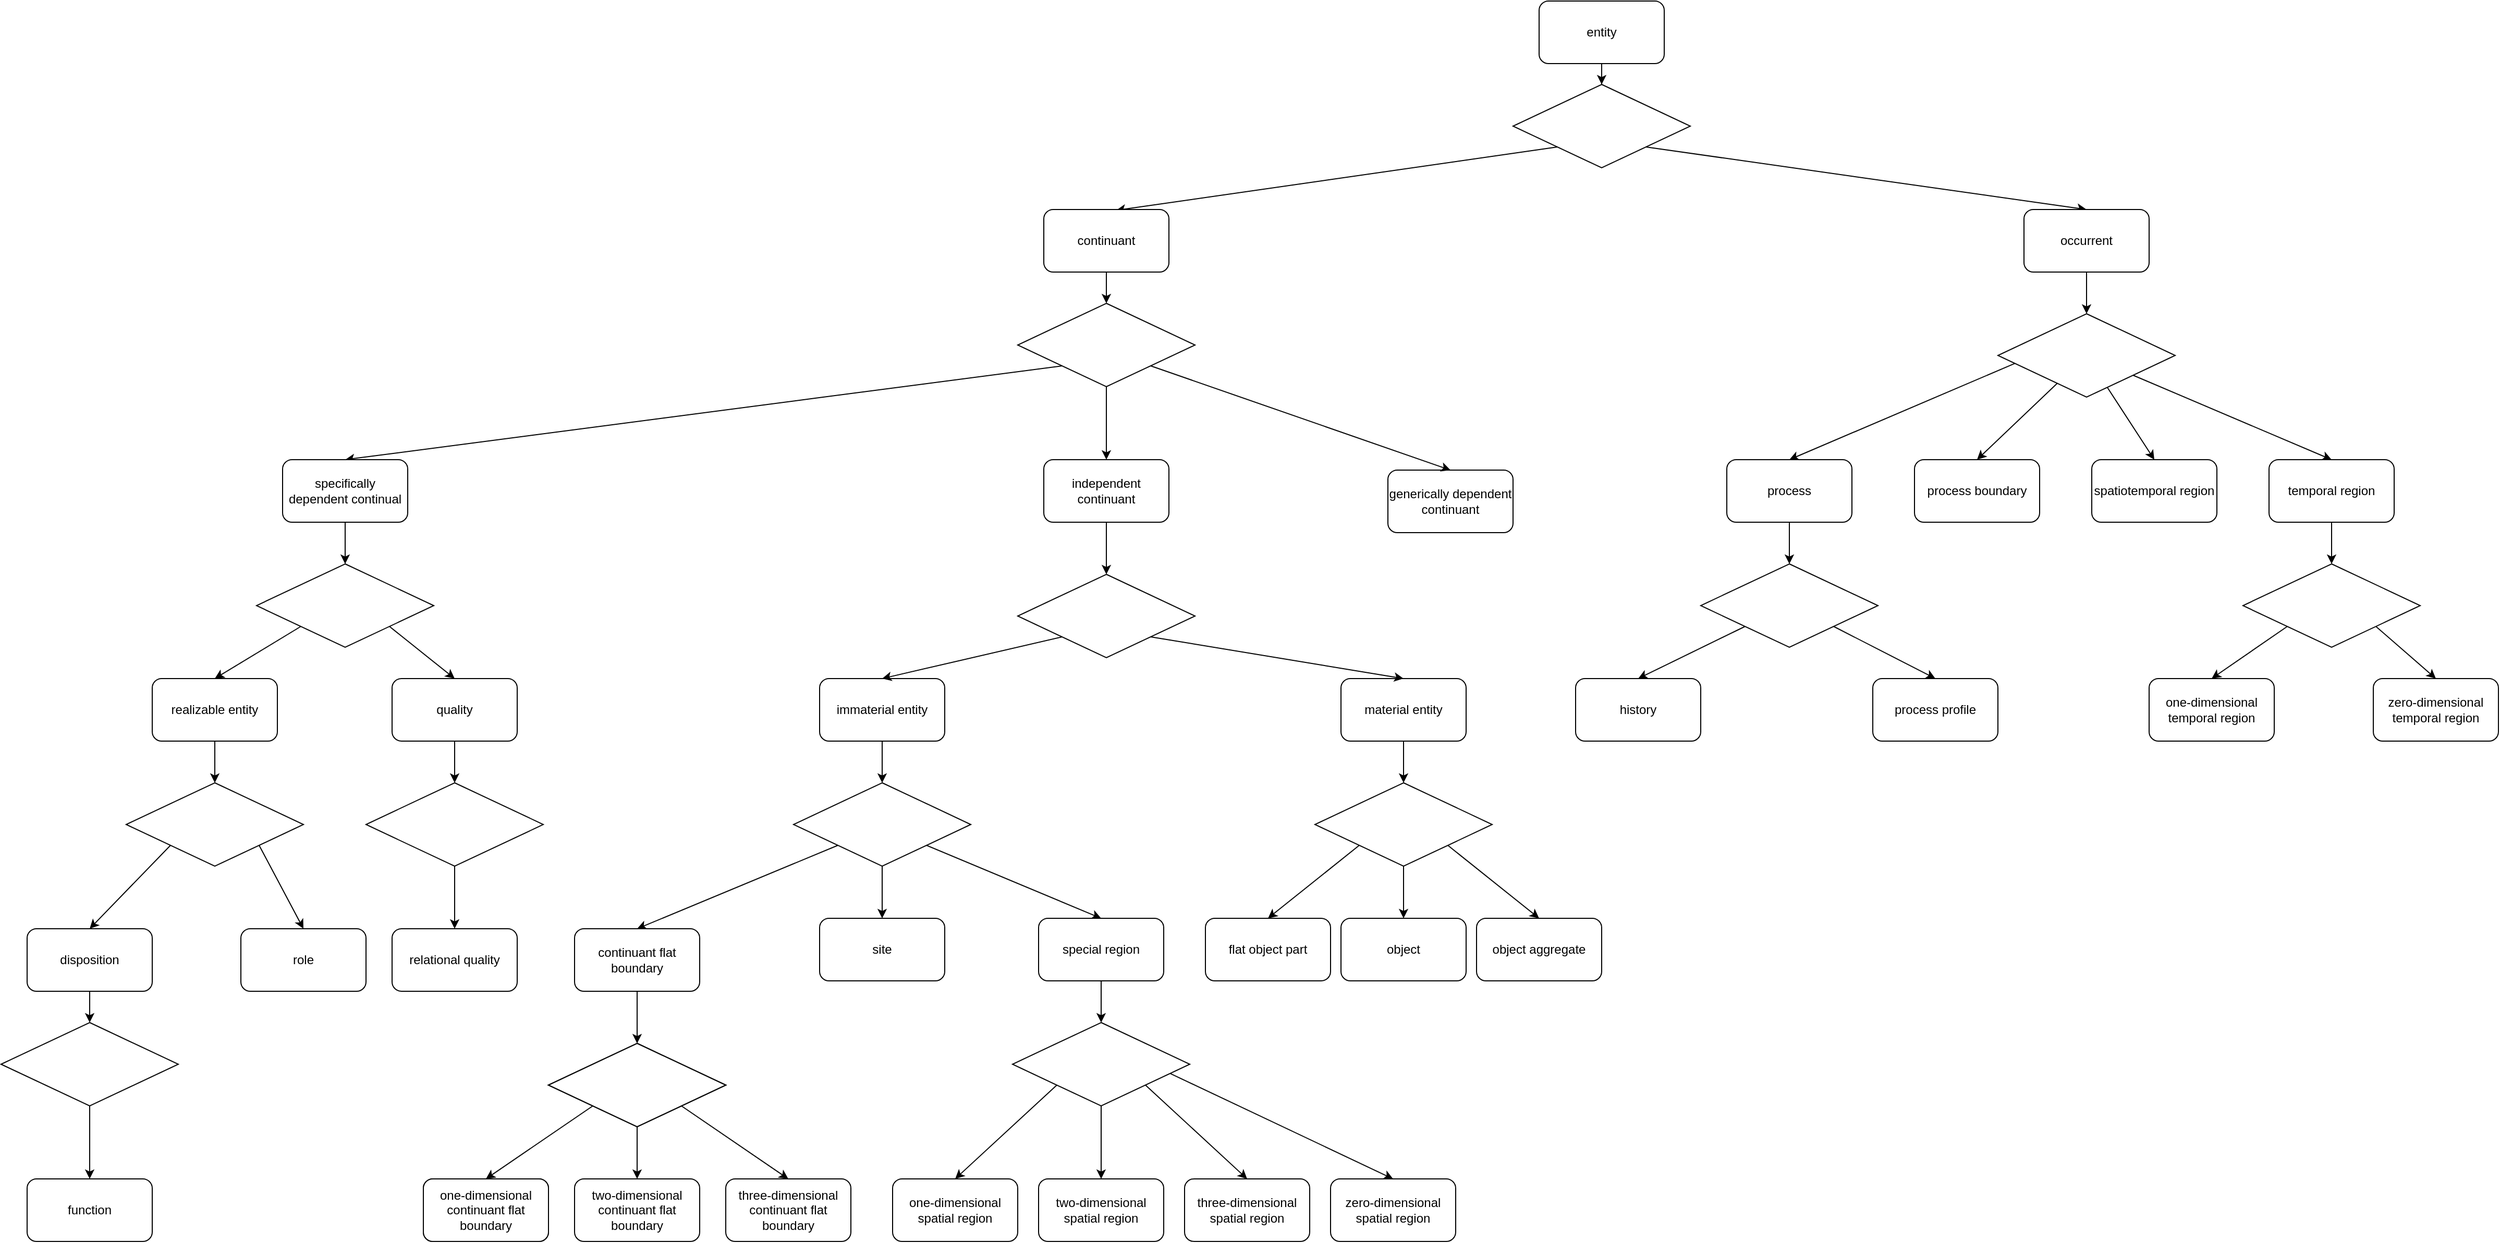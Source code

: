<mxfile version="14.6.1" type="device"><diagram id="ZpSXVwY4Fpyx30kcCnn2" name="Page-1"><mxGraphModel dx="2636" dy="783" grid="1" gridSize="10" guides="1" tooltips="1" connect="1" arrows="1" fold="1" page="1" pageScale="1" pageWidth="850" pageHeight="1100" math="0" shadow="0"><root><mxCell id="0"/><mxCell id="1" parent="0"/><mxCell id="7tf9QUAhqpp5ZMHyf5yW-3" style="edgeStyle=orthogonalEdgeStyle;rounded=0;orthogonalLoop=1;jettySize=auto;html=1;exitX=0.5;exitY=1;exitDx=0;exitDy=0;" edge="1" parent="1" source="7tf9QUAhqpp5ZMHyf5yW-1" target="7tf9QUAhqpp5ZMHyf5yW-2"><mxGeometry relative="1" as="geometry"/></mxCell><mxCell id="7tf9QUAhqpp5ZMHyf5yW-1" value="entity" style="rounded=1;whiteSpace=wrap;html=1;" vertex="1" parent="1"><mxGeometry x="770" y="20" width="120" height="60" as="geometry"/></mxCell><mxCell id="7tf9QUAhqpp5ZMHyf5yW-6" style="rounded=0;orthogonalLoop=1;jettySize=auto;html=1;exitX=0;exitY=1;exitDx=0;exitDy=0;entryX=0.578;entryY=0.013;entryDx=0;entryDy=0;entryPerimeter=0;" edge="1" parent="1" source="7tf9QUAhqpp5ZMHyf5yW-2" target="7tf9QUAhqpp5ZMHyf5yW-4"><mxGeometry relative="1" as="geometry"/></mxCell><mxCell id="7tf9QUAhqpp5ZMHyf5yW-7" style="rounded=0;orthogonalLoop=1;jettySize=auto;html=1;exitX=1;exitY=1;exitDx=0;exitDy=0;entryX=0.5;entryY=0;entryDx=0;entryDy=0;" edge="1" parent="1" source="7tf9QUAhqpp5ZMHyf5yW-2" target="7tf9QUAhqpp5ZMHyf5yW-5"><mxGeometry relative="1" as="geometry"/></mxCell><mxCell id="7tf9QUAhqpp5ZMHyf5yW-2" value="" style="rhombus;whiteSpace=wrap;html=1;" vertex="1" parent="1"><mxGeometry x="745" y="100" width="170" height="80" as="geometry"/></mxCell><mxCell id="7tf9QUAhqpp5ZMHyf5yW-10" style="edgeStyle=none;rounded=0;orthogonalLoop=1;jettySize=auto;html=1;exitX=0.5;exitY=1;exitDx=0;exitDy=0;entryX=0.5;entryY=0;entryDx=0;entryDy=0;" edge="1" parent="1" source="7tf9QUAhqpp5ZMHyf5yW-4" target="7tf9QUAhqpp5ZMHyf5yW-9"><mxGeometry relative="1" as="geometry"/></mxCell><mxCell id="7tf9QUAhqpp5ZMHyf5yW-4" value="continuant" style="rounded=1;whiteSpace=wrap;html=1;" vertex="1" parent="1"><mxGeometry x="295" y="220" width="120" height="60" as="geometry"/></mxCell><mxCell id="7tf9QUAhqpp5ZMHyf5yW-12" style="edgeStyle=none;rounded=0;orthogonalLoop=1;jettySize=auto;html=1;exitX=0.5;exitY=1;exitDx=0;exitDy=0;" edge="1" parent="1" source="7tf9QUAhqpp5ZMHyf5yW-5" target="7tf9QUAhqpp5ZMHyf5yW-11"><mxGeometry relative="1" as="geometry"/></mxCell><mxCell id="7tf9QUAhqpp5ZMHyf5yW-5" value="occurrent" style="rounded=1;whiteSpace=wrap;html=1;" vertex="1" parent="1"><mxGeometry x="1235" y="220" width="120" height="60" as="geometry"/></mxCell><mxCell id="7tf9QUAhqpp5ZMHyf5yW-8" value="generically dependent continuant" style="rounded=1;whiteSpace=wrap;html=1;" vertex="1" parent="1"><mxGeometry x="625" y="470" width="120" height="60" as="geometry"/></mxCell><mxCell id="7tf9QUAhqpp5ZMHyf5yW-15" style="edgeStyle=none;rounded=0;orthogonalLoop=1;jettySize=auto;html=1;exitX=1;exitY=1;exitDx=0;exitDy=0;entryX=0.5;entryY=0;entryDx=0;entryDy=0;" edge="1" parent="1" source="7tf9QUAhqpp5ZMHyf5yW-9" target="7tf9QUAhqpp5ZMHyf5yW-8"><mxGeometry relative="1" as="geometry"/></mxCell><mxCell id="7tf9QUAhqpp5ZMHyf5yW-16" style="edgeStyle=none;rounded=0;orthogonalLoop=1;jettySize=auto;html=1;exitX=0.5;exitY=1;exitDx=0;exitDy=0;entryX=0.5;entryY=0;entryDx=0;entryDy=0;" edge="1" parent="1" source="7tf9QUAhqpp5ZMHyf5yW-9" target="7tf9QUAhqpp5ZMHyf5yW-13"><mxGeometry relative="1" as="geometry"/></mxCell><mxCell id="7tf9QUAhqpp5ZMHyf5yW-17" style="edgeStyle=none;rounded=0;orthogonalLoop=1;jettySize=auto;html=1;entryX=0.5;entryY=0;entryDx=0;entryDy=0;exitX=0;exitY=1;exitDx=0;exitDy=0;" edge="1" parent="1" source="7tf9QUAhqpp5ZMHyf5yW-9" target="7tf9QUAhqpp5ZMHyf5yW-14"><mxGeometry relative="1" as="geometry"><mxPoint x="90" y="400" as="sourcePoint"/></mxGeometry></mxCell><mxCell id="7tf9QUAhqpp5ZMHyf5yW-9" value="" style="rhombus;whiteSpace=wrap;html=1;" vertex="1" parent="1"><mxGeometry x="270" y="310" width="170" height="80" as="geometry"/></mxCell><mxCell id="7tf9QUAhqpp5ZMHyf5yW-90" style="edgeStyle=none;rounded=0;orthogonalLoop=1;jettySize=auto;html=1;entryX=0.5;entryY=0;entryDx=0;entryDy=0;exitX=0.102;exitY=0.59;exitDx=0;exitDy=0;exitPerimeter=0;" edge="1" parent="1" source="7tf9QUAhqpp5ZMHyf5yW-11" target="7tf9QUAhqpp5ZMHyf5yW-86"><mxGeometry relative="1" as="geometry"><mxPoint x="1226" y="370" as="sourcePoint"/></mxGeometry></mxCell><mxCell id="7tf9QUAhqpp5ZMHyf5yW-91" style="edgeStyle=none;rounded=0;orthogonalLoop=1;jettySize=auto;html=1;entryX=0.5;entryY=0;entryDx=0;entryDy=0;" edge="1" parent="1" source="7tf9QUAhqpp5ZMHyf5yW-11" target="7tf9QUAhqpp5ZMHyf5yW-87"><mxGeometry relative="1" as="geometry"/></mxCell><mxCell id="7tf9QUAhqpp5ZMHyf5yW-92" style="edgeStyle=none;rounded=0;orthogonalLoop=1;jettySize=auto;html=1;entryX=0.5;entryY=0;entryDx=0;entryDy=0;" edge="1" parent="1" source="7tf9QUAhqpp5ZMHyf5yW-11" target="7tf9QUAhqpp5ZMHyf5yW-88"><mxGeometry relative="1" as="geometry"/></mxCell><mxCell id="7tf9QUAhqpp5ZMHyf5yW-93" style="edgeStyle=none;rounded=0;orthogonalLoop=1;jettySize=auto;html=1;entryX=0.5;entryY=0;entryDx=0;entryDy=0;" edge="1" parent="1" source="7tf9QUAhqpp5ZMHyf5yW-11" target="7tf9QUAhqpp5ZMHyf5yW-89"><mxGeometry relative="1" as="geometry"/></mxCell><mxCell id="7tf9QUAhqpp5ZMHyf5yW-11" value="" style="rhombus;whiteSpace=wrap;html=1;" vertex="1" parent="1"><mxGeometry x="1210" y="320" width="170" height="80" as="geometry"/></mxCell><mxCell id="7tf9QUAhqpp5ZMHyf5yW-21" style="edgeStyle=none;rounded=0;orthogonalLoop=1;jettySize=auto;html=1;exitX=0.5;exitY=1;exitDx=0;exitDy=0;entryX=0.5;entryY=0;entryDx=0;entryDy=0;" edge="1" parent="1" source="7tf9QUAhqpp5ZMHyf5yW-13" target="7tf9QUAhqpp5ZMHyf5yW-20"><mxGeometry relative="1" as="geometry"/></mxCell><mxCell id="7tf9QUAhqpp5ZMHyf5yW-13" value="independent continuant" style="rounded=1;whiteSpace=wrap;html=1;" vertex="1" parent="1"><mxGeometry x="295" y="460" width="120" height="60" as="geometry"/></mxCell><mxCell id="7tf9QUAhqpp5ZMHyf5yW-25" style="edgeStyle=none;rounded=0;orthogonalLoop=1;jettySize=auto;html=1;exitX=0.5;exitY=1;exitDx=0;exitDy=0;entryX=0.5;entryY=0;entryDx=0;entryDy=0;" edge="1" parent="1" source="7tf9QUAhqpp5ZMHyf5yW-14" target="7tf9QUAhqpp5ZMHyf5yW-24"><mxGeometry relative="1" as="geometry"/></mxCell><mxCell id="7tf9QUAhqpp5ZMHyf5yW-14" value="specifically dependent continual" style="rounded=1;whiteSpace=wrap;html=1;" vertex="1" parent="1"><mxGeometry x="-435" y="460" width="120" height="60" as="geometry"/></mxCell><mxCell id="7tf9QUAhqpp5ZMHyf5yW-31" style="edgeStyle=none;rounded=0;orthogonalLoop=1;jettySize=auto;html=1;exitX=0.5;exitY=1;exitDx=0;exitDy=0;entryX=0.5;entryY=0;entryDx=0;entryDy=0;" edge="1" parent="1" source="7tf9QUAhqpp5ZMHyf5yW-18" target="7tf9QUAhqpp5ZMHyf5yW-30"><mxGeometry relative="1" as="geometry"/></mxCell><mxCell id="7tf9QUAhqpp5ZMHyf5yW-18" value="immaterial entity" style="rounded=1;whiteSpace=wrap;html=1;" vertex="1" parent="1"><mxGeometry x="80" y="670" width="120" height="60" as="geometry"/></mxCell><mxCell id="7tf9QUAhqpp5ZMHyf5yW-57" style="edgeStyle=none;rounded=0;orthogonalLoop=1;jettySize=auto;html=1;exitX=0.5;exitY=1;exitDx=0;exitDy=0;entryX=0.5;entryY=0;entryDx=0;entryDy=0;" edge="1" parent="1" source="7tf9QUAhqpp5ZMHyf5yW-19" target="7tf9QUAhqpp5ZMHyf5yW-56"><mxGeometry relative="1" as="geometry"/></mxCell><mxCell id="7tf9QUAhqpp5ZMHyf5yW-19" value="material entity" style="rounded=1;whiteSpace=wrap;html=1;" vertex="1" parent="1"><mxGeometry x="580" y="670" width="120" height="60" as="geometry"/></mxCell><mxCell id="7tf9QUAhqpp5ZMHyf5yW-22" style="edgeStyle=none;rounded=0;orthogonalLoop=1;jettySize=auto;html=1;exitX=0;exitY=1;exitDx=0;exitDy=0;entryX=0.5;entryY=0;entryDx=0;entryDy=0;" edge="1" parent="1" source="7tf9QUAhqpp5ZMHyf5yW-20" target="7tf9QUAhqpp5ZMHyf5yW-18"><mxGeometry relative="1" as="geometry"/></mxCell><mxCell id="7tf9QUAhqpp5ZMHyf5yW-23" style="edgeStyle=none;rounded=0;orthogonalLoop=1;jettySize=auto;html=1;exitX=1;exitY=1;exitDx=0;exitDy=0;entryX=0.5;entryY=0;entryDx=0;entryDy=0;" edge="1" parent="1" source="7tf9QUAhqpp5ZMHyf5yW-20" target="7tf9QUAhqpp5ZMHyf5yW-19"><mxGeometry relative="1" as="geometry"/></mxCell><mxCell id="7tf9QUAhqpp5ZMHyf5yW-20" value="" style="rhombus;whiteSpace=wrap;html=1;" vertex="1" parent="1"><mxGeometry x="270" y="570" width="170" height="80" as="geometry"/></mxCell><mxCell id="7tf9QUAhqpp5ZMHyf5yW-28" style="edgeStyle=none;rounded=0;orthogonalLoop=1;jettySize=auto;html=1;exitX=0;exitY=1;exitDx=0;exitDy=0;entryX=0.5;entryY=0;entryDx=0;entryDy=0;" edge="1" parent="1" source="7tf9QUAhqpp5ZMHyf5yW-24" target="7tf9QUAhqpp5ZMHyf5yW-26"><mxGeometry relative="1" as="geometry"/></mxCell><mxCell id="7tf9QUAhqpp5ZMHyf5yW-29" style="edgeStyle=none;rounded=0;orthogonalLoop=1;jettySize=auto;html=1;exitX=1;exitY=1;exitDx=0;exitDy=0;entryX=0.5;entryY=0;entryDx=0;entryDy=0;" edge="1" parent="1" source="7tf9QUAhqpp5ZMHyf5yW-24" target="7tf9QUAhqpp5ZMHyf5yW-27"><mxGeometry relative="1" as="geometry"/></mxCell><mxCell id="7tf9QUAhqpp5ZMHyf5yW-24" value="" style="rhombus;whiteSpace=wrap;html=1;" vertex="1" parent="1"><mxGeometry x="-460" y="560" width="170" height="80" as="geometry"/></mxCell><mxCell id="7tf9QUAhqpp5ZMHyf5yW-77" style="edgeStyle=none;rounded=0;orthogonalLoop=1;jettySize=auto;html=1;exitX=0.5;exitY=1;exitDx=0;exitDy=0;entryX=0.5;entryY=0;entryDx=0;entryDy=0;" edge="1" parent="1" source="7tf9QUAhqpp5ZMHyf5yW-26" target="7tf9QUAhqpp5ZMHyf5yW-76"><mxGeometry relative="1" as="geometry"/></mxCell><mxCell id="7tf9QUAhqpp5ZMHyf5yW-26" value="realizable entity" style="rounded=1;whiteSpace=wrap;html=1;" vertex="1" parent="1"><mxGeometry x="-560" y="670" width="120" height="60" as="geometry"/></mxCell><mxCell id="7tf9QUAhqpp5ZMHyf5yW-73" style="edgeStyle=none;rounded=0;orthogonalLoop=1;jettySize=auto;html=1;exitX=0.5;exitY=1;exitDx=0;exitDy=0;" edge="1" parent="1" source="7tf9QUAhqpp5ZMHyf5yW-27" target="7tf9QUAhqpp5ZMHyf5yW-72"><mxGeometry relative="1" as="geometry"/></mxCell><mxCell id="7tf9QUAhqpp5ZMHyf5yW-27" value="quality" style="rounded=1;whiteSpace=wrap;html=1;" vertex="1" parent="1"><mxGeometry x="-330" y="670" width="120" height="60" as="geometry"/></mxCell><mxCell id="7tf9QUAhqpp5ZMHyf5yW-35" style="edgeStyle=none;rounded=0;orthogonalLoop=1;jettySize=auto;html=1;exitX=0;exitY=1;exitDx=0;exitDy=0;entryX=0.5;entryY=0;entryDx=0;entryDy=0;" edge="1" parent="1" source="7tf9QUAhqpp5ZMHyf5yW-30" target="7tf9QUAhqpp5ZMHyf5yW-32"><mxGeometry relative="1" as="geometry"/></mxCell><mxCell id="7tf9QUAhqpp5ZMHyf5yW-36" style="edgeStyle=none;rounded=0;orthogonalLoop=1;jettySize=auto;html=1;exitX=0.5;exitY=1;exitDx=0;exitDy=0;entryX=0.5;entryY=0;entryDx=0;entryDy=0;" edge="1" parent="1" source="7tf9QUAhqpp5ZMHyf5yW-30" target="7tf9QUAhqpp5ZMHyf5yW-33"><mxGeometry relative="1" as="geometry"/></mxCell><mxCell id="7tf9QUAhqpp5ZMHyf5yW-37" style="edgeStyle=none;rounded=0;orthogonalLoop=1;jettySize=auto;html=1;exitX=1;exitY=1;exitDx=0;exitDy=0;entryX=0.5;entryY=0;entryDx=0;entryDy=0;" edge="1" parent="1" source="7tf9QUAhqpp5ZMHyf5yW-30" target="7tf9QUAhqpp5ZMHyf5yW-34"><mxGeometry relative="1" as="geometry"/></mxCell><mxCell id="7tf9QUAhqpp5ZMHyf5yW-30" value="" style="rhombus;whiteSpace=wrap;html=1;" vertex="1" parent="1"><mxGeometry x="55" y="770" width="170" height="80" as="geometry"/></mxCell><mxCell id="7tf9QUAhqpp5ZMHyf5yW-39" style="edgeStyle=none;rounded=0;orthogonalLoop=1;jettySize=auto;html=1;exitX=0.5;exitY=1;exitDx=0;exitDy=0;entryX=0.5;entryY=0;entryDx=0;entryDy=0;" edge="1" parent="1" source="7tf9QUAhqpp5ZMHyf5yW-32" target="7tf9QUAhqpp5ZMHyf5yW-38"><mxGeometry relative="1" as="geometry"/></mxCell><mxCell id="7tf9QUAhqpp5ZMHyf5yW-32" value="continuant flat boundary" style="rounded=1;whiteSpace=wrap;html=1;" vertex="1" parent="1"><mxGeometry x="-155" y="910" width="120" height="60" as="geometry"/></mxCell><mxCell id="7tf9QUAhqpp5ZMHyf5yW-33" value="site" style="rounded=1;whiteSpace=wrap;html=1;" vertex="1" parent="1"><mxGeometry x="80" y="900" width="120" height="60" as="geometry"/></mxCell><mxCell id="7tf9QUAhqpp5ZMHyf5yW-53" style="edgeStyle=none;rounded=0;orthogonalLoop=1;jettySize=auto;html=1;exitX=0.5;exitY=1;exitDx=0;exitDy=0;entryX=0.5;entryY=0;entryDx=0;entryDy=0;" edge="1" parent="1" source="7tf9QUAhqpp5ZMHyf5yW-34" target="7tf9QUAhqpp5ZMHyf5yW-49"><mxGeometry relative="1" as="geometry"/></mxCell><mxCell id="7tf9QUAhqpp5ZMHyf5yW-34" value="special region" style="rounded=1;whiteSpace=wrap;html=1;" vertex="1" parent="1"><mxGeometry x="290" y="900" width="120" height="60" as="geometry"/></mxCell><mxCell id="7tf9QUAhqpp5ZMHyf5yW-43" style="edgeStyle=none;rounded=0;orthogonalLoop=1;jettySize=auto;html=1;exitX=0;exitY=1;exitDx=0;exitDy=0;entryX=0.5;entryY=0;entryDx=0;entryDy=0;" edge="1" parent="1" source="7tf9QUAhqpp5ZMHyf5yW-38" target="7tf9QUAhqpp5ZMHyf5yW-40"><mxGeometry relative="1" as="geometry"/></mxCell><mxCell id="7tf9QUAhqpp5ZMHyf5yW-44" style="edgeStyle=none;rounded=0;orthogonalLoop=1;jettySize=auto;html=1;exitX=0.5;exitY=1;exitDx=0;exitDy=0;entryX=0.5;entryY=0;entryDx=0;entryDy=0;" edge="1" parent="1" source="7tf9QUAhqpp5ZMHyf5yW-38" target="7tf9QUAhqpp5ZMHyf5yW-41"><mxGeometry relative="1" as="geometry"/></mxCell><mxCell id="7tf9QUAhqpp5ZMHyf5yW-45" style="edgeStyle=none;rounded=0;orthogonalLoop=1;jettySize=auto;html=1;exitX=1;exitY=1;exitDx=0;exitDy=0;entryX=0.5;entryY=0;entryDx=0;entryDy=0;" edge="1" parent="1" source="7tf9QUAhqpp5ZMHyf5yW-38" target="7tf9QUAhqpp5ZMHyf5yW-42"><mxGeometry relative="1" as="geometry"/></mxCell><mxCell id="7tf9QUAhqpp5ZMHyf5yW-38" value="" style="rhombus;whiteSpace=wrap;html=1;" vertex="1" parent="1"><mxGeometry x="-180" y="1020" width="170" height="80" as="geometry"/></mxCell><mxCell id="7tf9QUAhqpp5ZMHyf5yW-40" value="one-dimensional continuant flat boundary" style="rounded=1;whiteSpace=wrap;html=1;" vertex="1" parent="1"><mxGeometry x="-300" y="1150" width="120" height="60" as="geometry"/></mxCell><mxCell id="7tf9QUAhqpp5ZMHyf5yW-41" value="two-dimensional continuant flat boundary" style="rounded=1;whiteSpace=wrap;html=1;" vertex="1" parent="1"><mxGeometry x="-155" y="1150" width="120" height="60" as="geometry"/></mxCell><mxCell id="7tf9QUAhqpp5ZMHyf5yW-42" value="three-dimensional continuant flat boundary" style="rounded=1;whiteSpace=wrap;html=1;" vertex="1" parent="1"><mxGeometry x="-10" y="1150" width="120" height="60" as="geometry"/></mxCell><mxCell id="7tf9QUAhqpp5ZMHyf5yW-46" style="edgeStyle=none;rounded=0;orthogonalLoop=1;jettySize=auto;html=1;exitX=0;exitY=1;exitDx=0;exitDy=0;entryX=0.5;entryY=0;entryDx=0;entryDy=0;" edge="1" parent="1" source="7tf9QUAhqpp5ZMHyf5yW-49" target="7tf9QUAhqpp5ZMHyf5yW-50"><mxGeometry relative="1" as="geometry"/></mxCell><mxCell id="7tf9QUAhqpp5ZMHyf5yW-47" style="edgeStyle=none;rounded=0;orthogonalLoop=1;jettySize=auto;html=1;exitX=0.5;exitY=1;exitDx=0;exitDy=0;entryX=0.5;entryY=0;entryDx=0;entryDy=0;" edge="1" parent="1" source="7tf9QUAhqpp5ZMHyf5yW-49" target="7tf9QUAhqpp5ZMHyf5yW-51"><mxGeometry relative="1" as="geometry"/></mxCell><mxCell id="7tf9QUAhqpp5ZMHyf5yW-48" style="edgeStyle=none;rounded=0;orthogonalLoop=1;jettySize=auto;html=1;entryX=0.5;entryY=0;entryDx=0;entryDy=0;exitX=1;exitY=1;exitDx=0;exitDy=0;" edge="1" parent="1" source="7tf9QUAhqpp5ZMHyf5yW-49" target="7tf9QUAhqpp5ZMHyf5yW-52"><mxGeometry relative="1" as="geometry"><mxPoint x="435" y="1080" as="sourcePoint"/></mxGeometry></mxCell><mxCell id="7tf9QUAhqpp5ZMHyf5yW-55" style="edgeStyle=none;rounded=0;orthogonalLoop=1;jettySize=auto;html=1;exitX=0.884;exitY=0.605;exitDx=0;exitDy=0;entryX=0.5;entryY=0;entryDx=0;entryDy=0;exitPerimeter=0;" edge="1" parent="1" source="7tf9QUAhqpp5ZMHyf5yW-49" target="7tf9QUAhqpp5ZMHyf5yW-54"><mxGeometry relative="1" as="geometry"/></mxCell><mxCell id="7tf9QUAhqpp5ZMHyf5yW-49" value="" style="rhombus;whiteSpace=wrap;html=1;" vertex="1" parent="1"><mxGeometry x="265" y="1000" width="170" height="80" as="geometry"/></mxCell><mxCell id="7tf9QUAhqpp5ZMHyf5yW-50" value="one-dimensional spatial region" style="rounded=1;whiteSpace=wrap;html=1;" vertex="1" parent="1"><mxGeometry x="150" y="1150" width="120" height="60" as="geometry"/></mxCell><mxCell id="7tf9QUAhqpp5ZMHyf5yW-51" value="two-dimensional spatial region" style="rounded=1;whiteSpace=wrap;html=1;" vertex="1" parent="1"><mxGeometry x="290" y="1150" width="120" height="60" as="geometry"/></mxCell><mxCell id="7tf9QUAhqpp5ZMHyf5yW-52" value="three-dimensional spatial region" style="rounded=1;whiteSpace=wrap;html=1;" vertex="1" parent="1"><mxGeometry x="430" y="1150" width="120" height="60" as="geometry"/></mxCell><mxCell id="7tf9QUAhqpp5ZMHyf5yW-54" value="zero-dimensional spatial region" style="rounded=1;whiteSpace=wrap;html=1;" vertex="1" parent="1"><mxGeometry x="570" y="1150" width="120" height="60" as="geometry"/></mxCell><mxCell id="7tf9QUAhqpp5ZMHyf5yW-61" style="edgeStyle=none;rounded=0;orthogonalLoop=1;jettySize=auto;html=1;exitX=0.5;exitY=1;exitDx=0;exitDy=0;entryX=0.5;entryY=0;entryDx=0;entryDy=0;" edge="1" parent="1" source="7tf9QUAhqpp5ZMHyf5yW-56" target="7tf9QUAhqpp5ZMHyf5yW-59"><mxGeometry relative="1" as="geometry"/></mxCell><mxCell id="7tf9QUAhqpp5ZMHyf5yW-62" style="edgeStyle=none;rounded=0;orthogonalLoop=1;jettySize=auto;html=1;exitX=1;exitY=1;exitDx=0;exitDy=0;entryX=0.5;entryY=0;entryDx=0;entryDy=0;" edge="1" parent="1" source="7tf9QUAhqpp5ZMHyf5yW-56" target="7tf9QUAhqpp5ZMHyf5yW-60"><mxGeometry relative="1" as="geometry"/></mxCell><mxCell id="7tf9QUAhqpp5ZMHyf5yW-63" style="edgeStyle=none;rounded=0;orthogonalLoop=1;jettySize=auto;html=1;exitX=0;exitY=1;exitDx=0;exitDy=0;entryX=0.5;entryY=0;entryDx=0;entryDy=0;" edge="1" parent="1" source="7tf9QUAhqpp5ZMHyf5yW-56" target="7tf9QUAhqpp5ZMHyf5yW-58"><mxGeometry relative="1" as="geometry"/></mxCell><mxCell id="7tf9QUAhqpp5ZMHyf5yW-56" value="" style="rhombus;whiteSpace=wrap;html=1;" vertex="1" parent="1"><mxGeometry x="555" y="770" width="170" height="80" as="geometry"/></mxCell><mxCell id="7tf9QUAhqpp5ZMHyf5yW-58" value="flat object part" style="rounded=1;whiteSpace=wrap;html=1;" vertex="1" parent="1"><mxGeometry x="450" y="900" width="120" height="60" as="geometry"/></mxCell><mxCell id="7tf9QUAhqpp5ZMHyf5yW-59" value="object" style="rounded=1;whiteSpace=wrap;html=1;" vertex="1" parent="1"><mxGeometry x="580" y="900" width="120" height="60" as="geometry"/></mxCell><mxCell id="7tf9QUAhqpp5ZMHyf5yW-60" value="object aggregate" style="rounded=1;whiteSpace=wrap;html=1;" vertex="1" parent="1"><mxGeometry x="710" y="900" width="120" height="60" as="geometry"/></mxCell><mxCell id="7tf9QUAhqpp5ZMHyf5yW-65" value="" style="rhombus;whiteSpace=wrap;html=1;" vertex="1" parent="1"><mxGeometry x="-180" y="1020" width="170" height="80" as="geometry"/></mxCell><mxCell id="7tf9QUAhqpp5ZMHyf5yW-67" value="" style="rhombus;whiteSpace=wrap;html=1;" vertex="1" parent="1"><mxGeometry x="-180" y="1020" width="170" height="80" as="geometry"/></mxCell><mxCell id="7tf9QUAhqpp5ZMHyf5yW-68" value="one-dimensional continuant flat boundary" style="rounded=1;whiteSpace=wrap;html=1;" vertex="1" parent="1"><mxGeometry x="-300" y="1150" width="120" height="60" as="geometry"/></mxCell><mxCell id="7tf9QUAhqpp5ZMHyf5yW-75" style="edgeStyle=none;rounded=0;orthogonalLoop=1;jettySize=auto;html=1;exitX=0.5;exitY=1;exitDx=0;exitDy=0;entryX=0.5;entryY=0;entryDx=0;entryDy=0;" edge="1" parent="1" source="7tf9QUAhqpp5ZMHyf5yW-72" target="7tf9QUAhqpp5ZMHyf5yW-74"><mxGeometry relative="1" as="geometry"/></mxCell><mxCell id="7tf9QUAhqpp5ZMHyf5yW-72" value="" style="rhombus;whiteSpace=wrap;html=1;" vertex="1" parent="1"><mxGeometry x="-355" y="770" width="170" height="80" as="geometry"/></mxCell><mxCell id="7tf9QUAhqpp5ZMHyf5yW-74" value="relational quality" style="rounded=1;whiteSpace=wrap;html=1;" vertex="1" parent="1"><mxGeometry x="-330" y="910" width="120" height="60" as="geometry"/></mxCell><mxCell id="7tf9QUAhqpp5ZMHyf5yW-80" style="edgeStyle=none;rounded=0;orthogonalLoop=1;jettySize=auto;html=1;exitX=1;exitY=1;exitDx=0;exitDy=0;entryX=0.5;entryY=0;entryDx=0;entryDy=0;" edge="1" parent="1" source="7tf9QUAhqpp5ZMHyf5yW-76" target="7tf9QUAhqpp5ZMHyf5yW-78"><mxGeometry relative="1" as="geometry"/></mxCell><mxCell id="7tf9QUAhqpp5ZMHyf5yW-81" style="edgeStyle=none;rounded=0;orthogonalLoop=1;jettySize=auto;html=1;exitX=0;exitY=1;exitDx=0;exitDy=0;entryX=0.5;entryY=0;entryDx=0;entryDy=0;" edge="1" parent="1" source="7tf9QUAhqpp5ZMHyf5yW-76" target="7tf9QUAhqpp5ZMHyf5yW-79"><mxGeometry relative="1" as="geometry"/></mxCell><mxCell id="7tf9QUAhqpp5ZMHyf5yW-76" value="" style="rhombus;whiteSpace=wrap;html=1;" vertex="1" parent="1"><mxGeometry x="-585" y="770" width="170" height="80" as="geometry"/></mxCell><mxCell id="7tf9QUAhqpp5ZMHyf5yW-78" value="role" style="rounded=1;whiteSpace=wrap;html=1;" vertex="1" parent="1"><mxGeometry x="-475" y="910" width="120" height="60" as="geometry"/></mxCell><mxCell id="7tf9QUAhqpp5ZMHyf5yW-83" style="edgeStyle=none;rounded=0;orthogonalLoop=1;jettySize=auto;html=1;exitX=0.5;exitY=1;exitDx=0;exitDy=0;entryX=0.5;entryY=0;entryDx=0;entryDy=0;" edge="1" parent="1" source="7tf9QUAhqpp5ZMHyf5yW-79" target="7tf9QUAhqpp5ZMHyf5yW-82"><mxGeometry relative="1" as="geometry"/></mxCell><mxCell id="7tf9QUAhqpp5ZMHyf5yW-79" value="disposition" style="rounded=1;whiteSpace=wrap;html=1;" vertex="1" parent="1"><mxGeometry x="-680" y="910" width="120" height="60" as="geometry"/></mxCell><mxCell id="7tf9QUAhqpp5ZMHyf5yW-85" style="edgeStyle=none;rounded=0;orthogonalLoop=1;jettySize=auto;html=1;exitX=0.5;exitY=1;exitDx=0;exitDy=0;entryX=0.5;entryY=0;entryDx=0;entryDy=0;" edge="1" parent="1" source="7tf9QUAhqpp5ZMHyf5yW-82" target="7tf9QUAhqpp5ZMHyf5yW-84"><mxGeometry relative="1" as="geometry"/></mxCell><mxCell id="7tf9QUAhqpp5ZMHyf5yW-82" value="" style="rhombus;whiteSpace=wrap;html=1;" vertex="1" parent="1"><mxGeometry x="-705" y="1000" width="170" height="80" as="geometry"/></mxCell><mxCell id="7tf9QUAhqpp5ZMHyf5yW-84" value="function" style="rounded=1;whiteSpace=wrap;html=1;" vertex="1" parent="1"><mxGeometry x="-680" y="1150" width="120" height="60" as="geometry"/></mxCell><mxCell id="7tf9QUAhqpp5ZMHyf5yW-95" style="edgeStyle=none;rounded=0;orthogonalLoop=1;jettySize=auto;html=1;exitX=0.5;exitY=1;exitDx=0;exitDy=0;entryX=0.5;entryY=0;entryDx=0;entryDy=0;" edge="1" parent="1" source="7tf9QUAhqpp5ZMHyf5yW-86" target="7tf9QUAhqpp5ZMHyf5yW-94"><mxGeometry relative="1" as="geometry"/></mxCell><mxCell id="7tf9QUAhqpp5ZMHyf5yW-86" value="process" style="rounded=1;whiteSpace=wrap;html=1;" vertex="1" parent="1"><mxGeometry x="950" y="460" width="120" height="60" as="geometry"/></mxCell><mxCell id="7tf9QUAhqpp5ZMHyf5yW-87" value="process boundary" style="rounded=1;whiteSpace=wrap;html=1;" vertex="1" parent="1"><mxGeometry x="1130" y="460" width="120" height="60" as="geometry"/></mxCell><mxCell id="7tf9QUAhqpp5ZMHyf5yW-88" value="spatiotemporal region" style="rounded=1;whiteSpace=wrap;html=1;" vertex="1" parent="1"><mxGeometry x="1300" y="460" width="120" height="60" as="geometry"/></mxCell><mxCell id="7tf9QUAhqpp5ZMHyf5yW-101" style="edgeStyle=none;rounded=0;orthogonalLoop=1;jettySize=auto;html=1;exitX=0.5;exitY=1;exitDx=0;exitDy=0;" edge="1" parent="1" source="7tf9QUAhqpp5ZMHyf5yW-89" target="7tf9QUAhqpp5ZMHyf5yW-100"><mxGeometry relative="1" as="geometry"/></mxCell><mxCell id="7tf9QUAhqpp5ZMHyf5yW-89" value="temporal region" style="rounded=1;whiteSpace=wrap;html=1;" vertex="1" parent="1"><mxGeometry x="1470" y="460" width="120" height="60" as="geometry"/></mxCell><mxCell id="7tf9QUAhqpp5ZMHyf5yW-98" style="edgeStyle=none;rounded=0;orthogonalLoop=1;jettySize=auto;html=1;exitX=0;exitY=1;exitDx=0;exitDy=0;entryX=0.5;entryY=0;entryDx=0;entryDy=0;" edge="1" parent="1" source="7tf9QUAhqpp5ZMHyf5yW-94" target="7tf9QUAhqpp5ZMHyf5yW-96"><mxGeometry relative="1" as="geometry"/></mxCell><mxCell id="7tf9QUAhqpp5ZMHyf5yW-99" style="edgeStyle=none;rounded=0;orthogonalLoop=1;jettySize=auto;html=1;exitX=1;exitY=1;exitDx=0;exitDy=0;entryX=0.5;entryY=0;entryDx=0;entryDy=0;" edge="1" parent="1" source="7tf9QUAhqpp5ZMHyf5yW-94" target="7tf9QUAhqpp5ZMHyf5yW-97"><mxGeometry relative="1" as="geometry"/></mxCell><mxCell id="7tf9QUAhqpp5ZMHyf5yW-94" value="" style="rhombus;whiteSpace=wrap;html=1;" vertex="1" parent="1"><mxGeometry x="925" y="560" width="170" height="80" as="geometry"/></mxCell><mxCell id="7tf9QUAhqpp5ZMHyf5yW-96" value="history" style="rounded=1;whiteSpace=wrap;html=1;" vertex="1" parent="1"><mxGeometry x="805" y="670" width="120" height="60" as="geometry"/></mxCell><mxCell id="7tf9QUAhqpp5ZMHyf5yW-97" value="process profile" style="rounded=1;whiteSpace=wrap;html=1;" vertex="1" parent="1"><mxGeometry x="1090" y="670" width="120" height="60" as="geometry"/></mxCell><mxCell id="7tf9QUAhqpp5ZMHyf5yW-104" style="edgeStyle=none;rounded=0;orthogonalLoop=1;jettySize=auto;html=1;exitX=0;exitY=1;exitDx=0;exitDy=0;entryX=0.5;entryY=0;entryDx=0;entryDy=0;" edge="1" parent="1" source="7tf9QUAhqpp5ZMHyf5yW-100" target="7tf9QUAhqpp5ZMHyf5yW-102"><mxGeometry relative="1" as="geometry"/></mxCell><mxCell id="7tf9QUAhqpp5ZMHyf5yW-105" style="edgeStyle=none;rounded=0;orthogonalLoop=1;jettySize=auto;html=1;exitX=1;exitY=1;exitDx=0;exitDy=0;entryX=0.5;entryY=0;entryDx=0;entryDy=0;" edge="1" parent="1" source="7tf9QUAhqpp5ZMHyf5yW-100" target="7tf9QUAhqpp5ZMHyf5yW-103"><mxGeometry relative="1" as="geometry"/></mxCell><mxCell id="7tf9QUAhqpp5ZMHyf5yW-100" value="" style="rhombus;whiteSpace=wrap;html=1;" vertex="1" parent="1"><mxGeometry x="1445" y="560" width="170" height="80" as="geometry"/></mxCell><mxCell id="7tf9QUAhqpp5ZMHyf5yW-102" value="one-dimensional temporal region" style="rounded=1;whiteSpace=wrap;html=1;" vertex="1" parent="1"><mxGeometry x="1355" y="670" width="120" height="60" as="geometry"/></mxCell><mxCell id="7tf9QUAhqpp5ZMHyf5yW-103" value="zero-dimensional temporal region" style="rounded=1;whiteSpace=wrap;html=1;" vertex="1" parent="1"><mxGeometry x="1570" y="670" width="120" height="60" as="geometry"/></mxCell></root></mxGraphModel></diagram></mxfile>